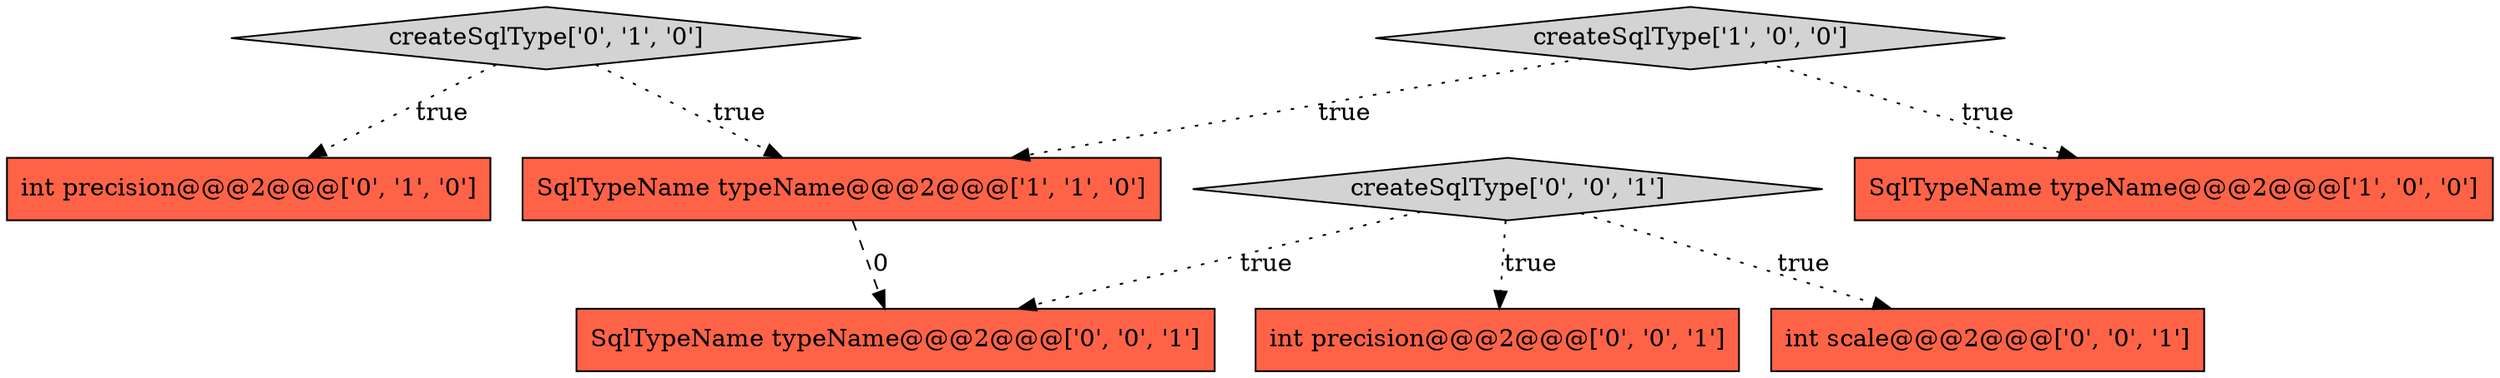 digraph {
3 [style = filled, label = "int precision@@@2@@@['0', '1', '0']", fillcolor = tomato, shape = box image = "AAA0AAABBB2BBB"];
4 [style = filled, label = "createSqlType['0', '1', '0']", fillcolor = lightgray, shape = diamond image = "AAA0AAABBB2BBB"];
5 [style = filled, label = "createSqlType['0', '0', '1']", fillcolor = lightgray, shape = diamond image = "AAA0AAABBB3BBB"];
6 [style = filled, label = "int precision@@@2@@@['0', '0', '1']", fillcolor = tomato, shape = box image = "AAA0AAABBB3BBB"];
8 [style = filled, label = "SqlTypeName typeName@@@2@@@['0', '0', '1']", fillcolor = tomato, shape = box image = "AAA0AAABBB3BBB"];
0 [style = filled, label = "SqlTypeName typeName@@@2@@@['1', '0', '0']", fillcolor = tomato, shape = box image = "AAA0AAABBB1BBB"];
1 [style = filled, label = "SqlTypeName typeName@@@2@@@['1', '1', '0']", fillcolor = tomato, shape = box image = "AAA0AAABBB1BBB"];
2 [style = filled, label = "createSqlType['1', '0', '0']", fillcolor = lightgray, shape = diamond image = "AAA0AAABBB1BBB"];
7 [style = filled, label = "int scale@@@2@@@['0', '0', '1']", fillcolor = tomato, shape = box image = "AAA0AAABBB3BBB"];
5->8 [style = dotted, label="true"];
2->1 [style = dotted, label="true"];
5->6 [style = dotted, label="true"];
2->0 [style = dotted, label="true"];
1->8 [style = dashed, label="0"];
5->7 [style = dotted, label="true"];
4->1 [style = dotted, label="true"];
4->3 [style = dotted, label="true"];
}

